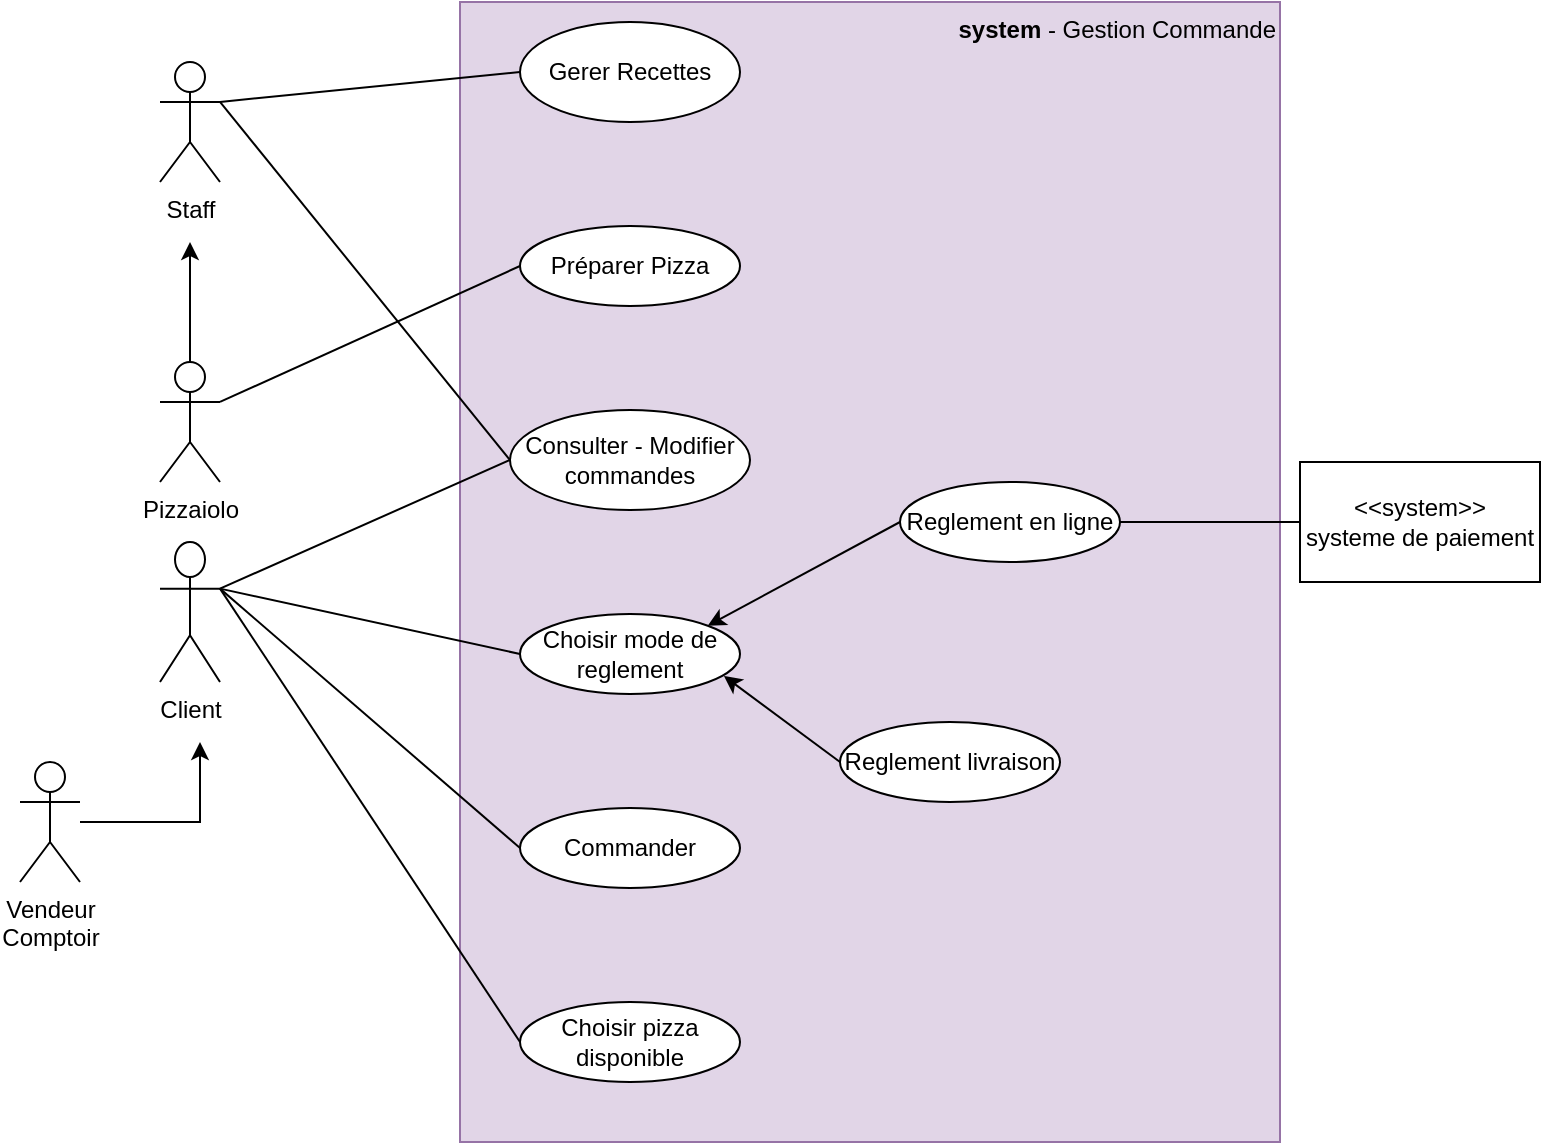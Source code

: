<mxfile version="12.6.5" type="device"><diagram id="7-Fq89IbJqtoLyrW6A23" name="Page-1"><mxGraphModel dx="782" dy="738" grid="1" gridSize="10" guides="1" tooltips="1" connect="1" arrows="1" fold="1" page="1" pageScale="1" pageWidth="827" pageHeight="1169" math="0" shadow="0"><root><mxCell id="0"/><mxCell id="1" parent="0"/><mxCell id="Jknm_qtpV1ZuTZzhBsoL-1" value="&lt;b&gt;system &lt;/b&gt;- Gestion Commande" style="rounded=0;whiteSpace=wrap;html=1;align=right;verticalAlign=top;fillColor=#e1d5e7;strokeColor=#9673a6;" parent="1" vertex="1"><mxGeometry x="260" y="90" width="410" height="570" as="geometry"/></mxCell><mxCell id="V7BRjTI_gGE60FvPr9ZB-1" value="Client" style="shape=umlActor;verticalLabelPosition=bottom;labelBackgroundColor=#ffffff;verticalAlign=top;html=1;" parent="1" vertex="1"><mxGeometry x="110" y="360" width="30" height="70" as="geometry"/></mxCell><mxCell id="V7BRjTI_gGE60FvPr9ZB-17" style="edgeStyle=orthogonalEdgeStyle;rounded=0;orthogonalLoop=1;jettySize=auto;html=1;" parent="1" source="V7BRjTI_gGE60FvPr9ZB-2" edge="1"><mxGeometry relative="1" as="geometry"><mxPoint x="130" y="460" as="targetPoint"/><Array as="points"><mxPoint x="130" y="500"/><mxPoint x="130" y="460"/></Array></mxGeometry></mxCell><mxCell id="V7BRjTI_gGE60FvPr9ZB-2" value="Vendeur&lt;br&gt;Comptoir" style="shape=umlActor;verticalLabelPosition=bottom;labelBackgroundColor=#ffffff;verticalAlign=top;html=1;" parent="1" vertex="1"><mxGeometry x="40" y="470" width="30" height="60" as="geometry"/></mxCell><mxCell id="V7BRjTI_gGE60FvPr9ZB-11" value="" style="endArrow=none;html=1;exitX=1;exitY=0.333;exitDx=0;exitDy=0;exitPerimeter=0;entryX=0;entryY=0.5;entryDx=0;entryDy=0;" parent="1" source="V7BRjTI_gGE60FvPr9ZB-1" target="MQ1kKPCfai-pJtJa-hi3-2" edge="1"><mxGeometry width="50" height="50" relative="1" as="geometry"><mxPoint x="140" y="330" as="sourcePoint"/><mxPoint x="332.5" y="318.029" as="targetPoint"/><Array as="points"/></mxGeometry></mxCell><mxCell id="V7BRjTI_gGE60FvPr9ZB-13" value="" style="endArrow=none;html=1;entryX=0;entryY=0.5;entryDx=0;entryDy=0;exitX=1;exitY=0.5;exitDx=0;exitDy=0;" parent="1" source="glf0klNG5K7TRtSw7OZ_-4" target="O9sxOHdV3wBTewtslc7a-13" edge="1"><mxGeometry width="50" height="50" relative="1" as="geometry"><mxPoint x="512.5" y="180" as="sourcePoint"/><mxPoint x="640" y="340" as="targetPoint"/></mxGeometry></mxCell><mxCell id="O9sxOHdV3wBTewtslc7a-13" value="&amp;lt;&amp;lt;system&amp;gt;&amp;gt;&lt;br&gt;systeme de paiement" style="rounded=0;whiteSpace=wrap;html=1;" parent="1" vertex="1"><mxGeometry x="680" y="320" width="120" height="60" as="geometry"/></mxCell><mxCell id="MQ1kKPCfai-pJtJa-hi3-2" value="Commander" style="ellipse;whiteSpace=wrap;html=1;" parent="1" vertex="1"><mxGeometry x="290" y="493" width="110" height="40" as="geometry"/></mxCell><mxCell id="MQ1kKPCfai-pJtJa-hi3-4" value="Choisir mode de reglement" style="ellipse;whiteSpace=wrap;html=1;" parent="1" vertex="1"><mxGeometry x="290" y="396" width="110" height="40" as="geometry"/></mxCell><mxCell id="MQ1kKPCfai-pJtJa-hi3-10" value="Gerer Recettes" style="ellipse;whiteSpace=wrap;html=1;" parent="1" vertex="1"><mxGeometry x="290" y="100" width="110" height="50" as="geometry"/></mxCell><mxCell id="MQ1kKPCfai-pJtJa-hi3-11" value="Consulter - Modifier commandes" style="ellipse;whiteSpace=wrap;html=1;" parent="1" vertex="1"><mxGeometry x="285" y="294" width="120" height="50" as="geometry"/></mxCell><mxCell id="MQ1kKPCfai-pJtJa-hi3-13" value="Staff" style="shape=umlActor;verticalLabelPosition=bottom;labelBackgroundColor=#ffffff;verticalAlign=top;html=1;" parent="1" vertex="1"><mxGeometry x="110" y="120" width="30" height="60" as="geometry"/></mxCell><mxCell id="MQ1kKPCfai-pJtJa-hi3-17" value="" style="endArrow=none;html=1;entryX=0;entryY=0.5;entryDx=0;entryDy=0;exitX=1;exitY=0.333;exitDx=0;exitDy=0;exitPerimeter=0;" parent="1" source="MQ1kKPCfai-pJtJa-hi3-13" target="MQ1kKPCfai-pJtJa-hi3-10" edge="1"><mxGeometry width="50" height="50" relative="1" as="geometry"><mxPoint x="150" y="180" as="sourcePoint"/><mxPoint x="280" y="250" as="targetPoint"/><Array as="points"/></mxGeometry></mxCell><mxCell id="MQ1kKPCfai-pJtJa-hi3-18" value="" style="endArrow=none;html=1;exitX=1;exitY=0.333;exitDx=0;exitDy=0;exitPerimeter=0;entryX=0;entryY=0.5;entryDx=0;entryDy=0;" parent="1" source="MQ1kKPCfai-pJtJa-hi3-13" target="MQ1kKPCfai-pJtJa-hi3-11" edge="1"><mxGeometry width="50" height="50" relative="1" as="geometry"><mxPoint x="150" y="183.333" as="sourcePoint"/><mxPoint x="290" y="270" as="targetPoint"/><Array as="points"/></mxGeometry></mxCell><mxCell id="MQ1kKPCfai-pJtJa-hi3-30" value="Choisir pizza disponible" style="ellipse;whiteSpace=wrap;html=1;" parent="1" vertex="1"><mxGeometry x="290" y="590" width="110" height="40" as="geometry"/></mxCell><mxCell id="MQ1kKPCfai-pJtJa-hi3-40" value="" style="endArrow=none;html=1;entryX=0;entryY=0.5;entryDx=0;entryDy=0;exitX=1;exitY=0.333;exitDx=0;exitDy=0;exitPerimeter=0;" parent="1" source="V7BRjTI_gGE60FvPr9ZB-1" target="MQ1kKPCfai-pJtJa-hi3-11" edge="1"><mxGeometry width="50" height="50" relative="1" as="geometry"><mxPoint x="150" y="280" as="sourcePoint"/><mxPoint x="295" y="330" as="targetPoint"/><Array as="points"/></mxGeometry></mxCell><mxCell id="LugqUp6B_ECvP6AX_qOR-9" style="edgeStyle=orthogonalEdgeStyle;rounded=0;orthogonalLoop=1;jettySize=auto;html=1;" edge="1" parent="1" source="glf0klNG5K7TRtSw7OZ_-1"><mxGeometry relative="1" as="geometry"><mxPoint x="125" y="210" as="targetPoint"/></mxGeometry></mxCell><mxCell id="glf0klNG5K7TRtSw7OZ_-1" value="Pizzaiolo&lt;br&gt;" style="shape=umlActor;verticalLabelPosition=bottom;labelBackgroundColor=#ffffff;verticalAlign=top;html=1;" parent="1" vertex="1"><mxGeometry x="110" y="270" width="30" height="60" as="geometry"/></mxCell><mxCell id="glf0klNG5K7TRtSw7OZ_-3" value="Reglement livraison" style="ellipse;whiteSpace=wrap;html=1;" parent="1" vertex="1"><mxGeometry x="450" y="450" width="110" height="40" as="geometry"/></mxCell><mxCell id="glf0klNG5K7TRtSw7OZ_-4" value="Reglement en ligne" style="ellipse;whiteSpace=wrap;html=1;" parent="1" vertex="1"><mxGeometry x="480" y="330" width="110" height="40" as="geometry"/></mxCell><mxCell id="glf0klNG5K7TRtSw7OZ_-5" value="" style="endArrow=classic;html=1;entryX=0.927;entryY=0.775;entryDx=0;entryDy=0;exitX=0;exitY=0.5;exitDx=0;exitDy=0;entryPerimeter=0;" parent="1" source="glf0klNG5K7TRtSw7OZ_-3" target="MQ1kKPCfai-pJtJa-hi3-4" edge="1"><mxGeometry width="50" height="50" relative="1" as="geometry"><mxPoint x="30" y="640" as="sourcePoint"/><mxPoint x="80" y="590" as="targetPoint"/></mxGeometry></mxCell><mxCell id="glf0klNG5K7TRtSw7OZ_-6" value="" style="endArrow=classic;html=1;entryX=1;entryY=0;entryDx=0;entryDy=0;exitX=0;exitY=0.5;exitDx=0;exitDy=0;exitPerimeter=0;" parent="1" source="glf0klNG5K7TRtSw7OZ_-4" target="MQ1kKPCfai-pJtJa-hi3-4" edge="1"><mxGeometry width="50" height="50" relative="1" as="geometry"><mxPoint x="523.891" y="425.858" as="sourcePoint"/><mxPoint x="554" y="330" as="targetPoint"/></mxGeometry></mxCell><mxCell id="fu7qPssKRuYwV2UQLDFx-1" value="Préparer Pizza" style="ellipse;whiteSpace=wrap;html=1;" parent="1" vertex="1"><mxGeometry x="290" y="202" width="110" height="40" as="geometry"/></mxCell><mxCell id="fu7qPssKRuYwV2UQLDFx-6" value="" style="endArrow=none;html=1;entryX=0;entryY=0.5;entryDx=0;entryDy=0;exitX=1;exitY=0.333;exitDx=0;exitDy=0;exitPerimeter=0;" parent="1" target="fu7qPssKRuYwV2UQLDFx-1" edge="1" source="glf0klNG5K7TRtSw7OZ_-1"><mxGeometry width="50" height="50" relative="1" as="geometry"><mxPoint x="140" y="140" as="sourcePoint"/><mxPoint x="405" y="135" as="targetPoint"/><Array as="points"/></mxGeometry></mxCell><mxCell id="LugqUp6B_ECvP6AX_qOR-3" value="" style="endArrow=none;html=1;exitX=1;exitY=0.333;exitDx=0;exitDy=0;exitPerimeter=0;entryX=0;entryY=0.5;entryDx=0;entryDy=0;" edge="1" parent="1" source="V7BRjTI_gGE60FvPr9ZB-1" target="MQ1kKPCfai-pJtJa-hi3-30"><mxGeometry width="50" height="50" relative="1" as="geometry"><mxPoint x="150" y="393.333" as="sourcePoint"/><mxPoint x="300" y="420" as="targetPoint"/><Array as="points"/></mxGeometry></mxCell><mxCell id="LugqUp6B_ECvP6AX_qOR-5" value="" style="endArrow=none;html=1;entryX=0;entryY=0.5;entryDx=0;entryDy=0;exitX=1;exitY=0.333;exitDx=0;exitDy=0;exitPerimeter=0;" edge="1" parent="1" source="V7BRjTI_gGE60FvPr9ZB-1" target="MQ1kKPCfai-pJtJa-hi3-4"><mxGeometry width="50" height="50" relative="1" as="geometry"><mxPoint x="150" y="393.333" as="sourcePoint"/><mxPoint x="295" y="329" as="targetPoint"/><Array as="points"/></mxGeometry></mxCell></root></mxGraphModel></diagram></mxfile>